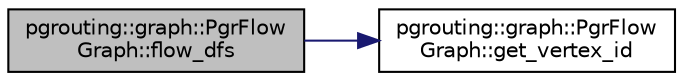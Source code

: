 digraph "pgrouting::graph::PgrFlowGraph::flow_dfs"
{
  edge [fontname="Helvetica",fontsize="10",labelfontname="Helvetica",labelfontsize="10"];
  node [fontname="Helvetica",fontsize="10",shape=record];
  rankdir="LR";
  Node1 [label="pgrouting::graph::PgrFlow\lGraph::flow_dfs",height=0.2,width=0.4,color="black", fillcolor="grey75", style="filled", fontcolor="black"];
  Node1 -> Node2 [color="midnightblue",fontsize="10",style="solid",fontname="Helvetica"];
  Node2 [label="pgrouting::graph::PgrFlow\lGraph::get_vertex_id",height=0.2,width=0.4,color="black", fillcolor="white", style="filled",URL="$classpgrouting_1_1graph_1_1PgrFlowGraph.html#a32619d4a99df77c01f9d01c24e6be16d"];
}
